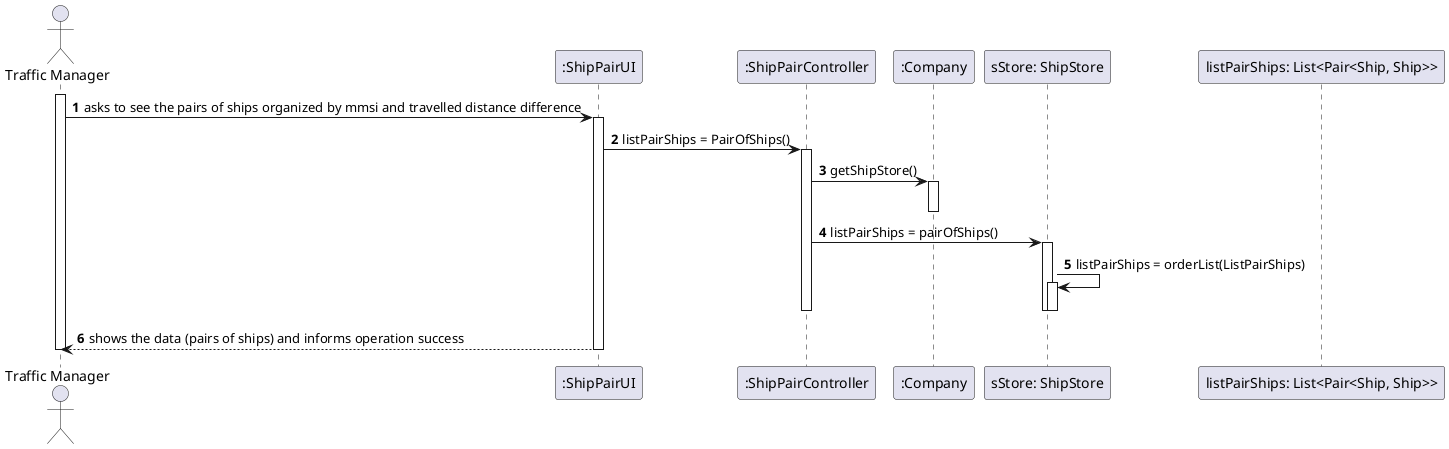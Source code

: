 @startuml
'https://plantuml.com/sequence-diagram

autonumber
actor "Traffic Manager" as TM
participant ":ShipPairUI" as SPUI
participant ":ShipPairController" as SPC
participant ":Company" as COMP
participant "sStore: ShipStore" as SS
participant "listPairShips: List<Pair<Ship, Ship>>" as lps

activate TM
TM -> SPUI : asks to see the pairs of ships organized by mmsi and travelled distance difference
activate SPUI
SPUI -> SPC : listPairShips = PairOfShips()
activate SPC
SPC -> COMP : getShipStore()
activate COMP
deactivate COMP
SPC -> SS : listPairShips = pairOfShips()
activate SS
SS -> SS : listPairShips = orderList(ListPairShips)
activate SS
deactivate SS
deactivate SS
deactivate SPC
SPUI --> TM : shows the data (pairs of ships) and informs operation success
deactivate SPUI
deactivate TM

@enduml